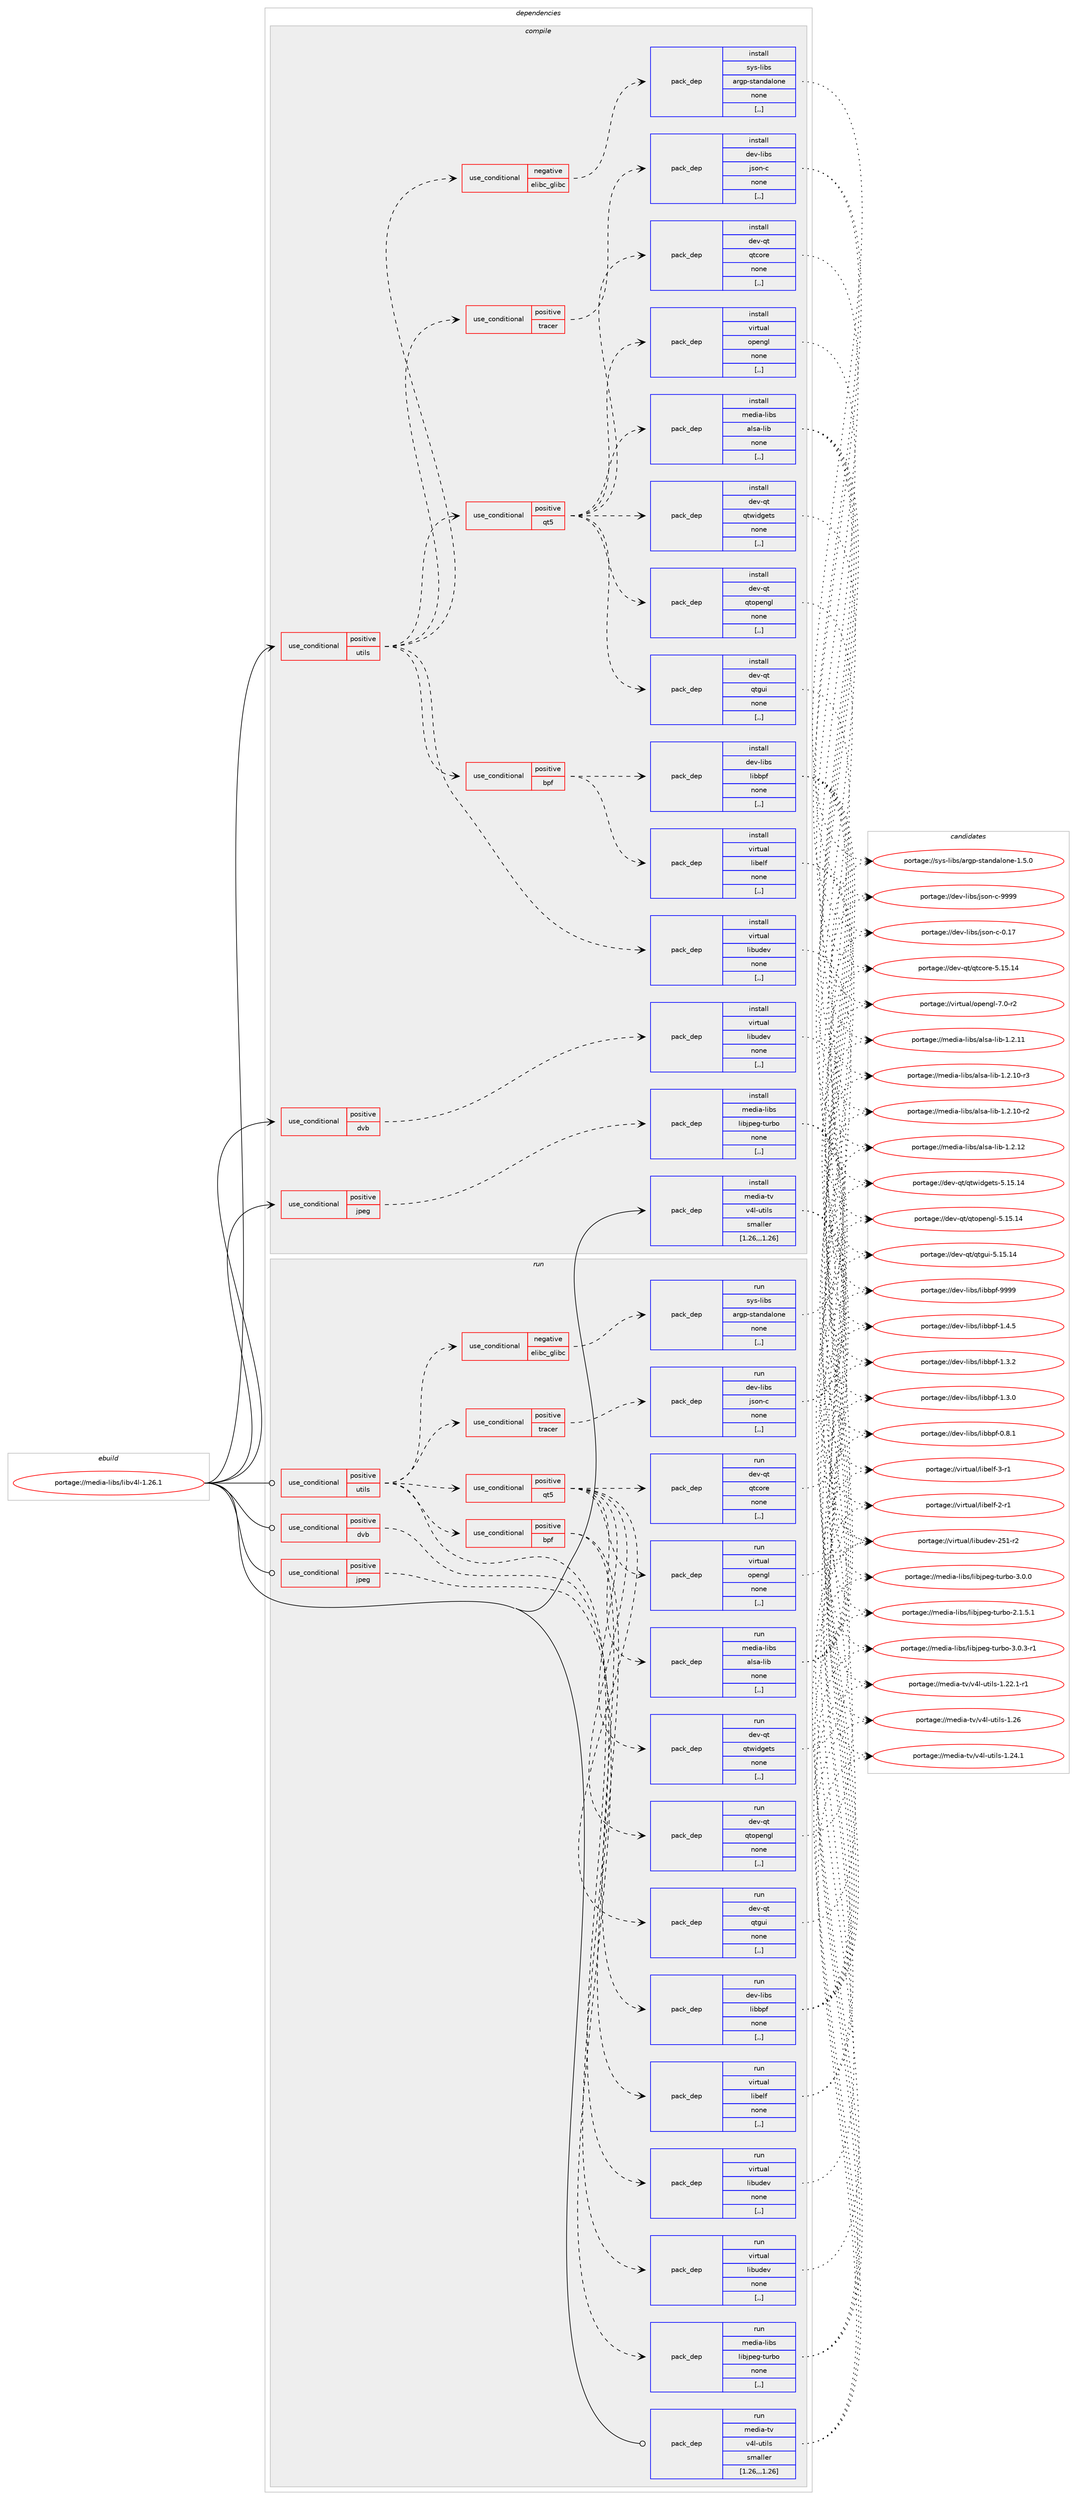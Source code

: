 digraph prolog {

# *************
# Graph options
# *************

newrank=true;
concentrate=true;
compound=true;
graph [rankdir=LR,fontname=Helvetica,fontsize=10,ranksep=1.5];#, ranksep=2.5, nodesep=0.2];
edge  [arrowhead=vee];
node  [fontname=Helvetica,fontsize=10];

# **********
# The ebuild
# **********

subgraph cluster_leftcol {
color=gray;
label=<<i>ebuild</i>>;
id [label="portage://media-libs/libv4l-1.26.1", color=red, width=4, href="../media-libs/libv4l-1.26.1.svg"];
}

# ****************
# The dependencies
# ****************

subgraph cluster_midcol {
color=gray;
label=<<i>dependencies</i>>;
subgraph cluster_compile {
fillcolor="#eeeeee";
style=filled;
label=<<i>compile</i>>;
subgraph cond76241 {
dependency301410 [label=<<TABLE BORDER="0" CELLBORDER="1" CELLSPACING="0" CELLPADDING="4"><TR><TD ROWSPAN="3" CELLPADDING="10">use_conditional</TD></TR><TR><TD>positive</TD></TR><TR><TD>dvb</TD></TR></TABLE>>, shape=none, color=red];
subgraph pack222805 {
dependency301411 [label=<<TABLE BORDER="0" CELLBORDER="1" CELLSPACING="0" CELLPADDING="4" WIDTH="220"><TR><TD ROWSPAN="6" CELLPADDING="30">pack_dep</TD></TR><TR><TD WIDTH="110">install</TD></TR><TR><TD>virtual</TD></TR><TR><TD>libudev</TD></TR><TR><TD>none</TD></TR><TR><TD>[,,]</TD></TR></TABLE>>, shape=none, color=blue];
}
dependency301410:e -> dependency301411:w [weight=20,style="dashed",arrowhead="vee"];
}
id:e -> dependency301410:w [weight=20,style="solid",arrowhead="vee"];
subgraph cond76242 {
dependency301412 [label=<<TABLE BORDER="0" CELLBORDER="1" CELLSPACING="0" CELLPADDING="4"><TR><TD ROWSPAN="3" CELLPADDING="10">use_conditional</TD></TR><TR><TD>positive</TD></TR><TR><TD>jpeg</TD></TR></TABLE>>, shape=none, color=red];
subgraph pack222806 {
dependency301413 [label=<<TABLE BORDER="0" CELLBORDER="1" CELLSPACING="0" CELLPADDING="4" WIDTH="220"><TR><TD ROWSPAN="6" CELLPADDING="30">pack_dep</TD></TR><TR><TD WIDTH="110">install</TD></TR><TR><TD>media-libs</TD></TR><TR><TD>libjpeg-turbo</TD></TR><TR><TD>none</TD></TR><TR><TD>[,,]</TD></TR></TABLE>>, shape=none, color=blue];
}
dependency301412:e -> dependency301413:w [weight=20,style="dashed",arrowhead="vee"];
}
id:e -> dependency301412:w [weight=20,style="solid",arrowhead="vee"];
subgraph cond76243 {
dependency301414 [label=<<TABLE BORDER="0" CELLBORDER="1" CELLSPACING="0" CELLPADDING="4"><TR><TD ROWSPAN="3" CELLPADDING="10">use_conditional</TD></TR><TR><TD>positive</TD></TR><TR><TD>utils</TD></TR></TABLE>>, shape=none, color=red];
subgraph cond76244 {
dependency301415 [label=<<TABLE BORDER="0" CELLBORDER="1" CELLSPACING="0" CELLPADDING="4"><TR><TD ROWSPAN="3" CELLPADDING="10">use_conditional</TD></TR><TR><TD>negative</TD></TR><TR><TD>elibc_glibc</TD></TR></TABLE>>, shape=none, color=red];
subgraph pack222807 {
dependency301416 [label=<<TABLE BORDER="0" CELLBORDER="1" CELLSPACING="0" CELLPADDING="4" WIDTH="220"><TR><TD ROWSPAN="6" CELLPADDING="30">pack_dep</TD></TR><TR><TD WIDTH="110">install</TD></TR><TR><TD>sys-libs</TD></TR><TR><TD>argp-standalone</TD></TR><TR><TD>none</TD></TR><TR><TD>[,,]</TD></TR></TABLE>>, shape=none, color=blue];
}
dependency301415:e -> dependency301416:w [weight=20,style="dashed",arrowhead="vee"];
}
dependency301414:e -> dependency301415:w [weight=20,style="dashed",arrowhead="vee"];
subgraph cond76245 {
dependency301417 [label=<<TABLE BORDER="0" CELLBORDER="1" CELLSPACING="0" CELLPADDING="4"><TR><TD ROWSPAN="3" CELLPADDING="10">use_conditional</TD></TR><TR><TD>positive</TD></TR><TR><TD>bpf</TD></TR></TABLE>>, shape=none, color=red];
subgraph pack222808 {
dependency301418 [label=<<TABLE BORDER="0" CELLBORDER="1" CELLSPACING="0" CELLPADDING="4" WIDTH="220"><TR><TD ROWSPAN="6" CELLPADDING="30">pack_dep</TD></TR><TR><TD WIDTH="110">install</TD></TR><TR><TD>dev-libs</TD></TR><TR><TD>libbpf</TD></TR><TR><TD>none</TD></TR><TR><TD>[,,]</TD></TR></TABLE>>, shape=none, color=blue];
}
dependency301417:e -> dependency301418:w [weight=20,style="dashed",arrowhead="vee"];
subgraph pack222809 {
dependency301419 [label=<<TABLE BORDER="0" CELLBORDER="1" CELLSPACING="0" CELLPADDING="4" WIDTH="220"><TR><TD ROWSPAN="6" CELLPADDING="30">pack_dep</TD></TR><TR><TD WIDTH="110">install</TD></TR><TR><TD>virtual</TD></TR><TR><TD>libelf</TD></TR><TR><TD>none</TD></TR><TR><TD>[,,]</TD></TR></TABLE>>, shape=none, color=blue];
}
dependency301417:e -> dependency301419:w [weight=20,style="dashed",arrowhead="vee"];
}
dependency301414:e -> dependency301417:w [weight=20,style="dashed",arrowhead="vee"];
subgraph cond76246 {
dependency301420 [label=<<TABLE BORDER="0" CELLBORDER="1" CELLSPACING="0" CELLPADDING="4"><TR><TD ROWSPAN="3" CELLPADDING="10">use_conditional</TD></TR><TR><TD>positive</TD></TR><TR><TD>qt5</TD></TR></TABLE>>, shape=none, color=red];
subgraph pack222810 {
dependency301421 [label=<<TABLE BORDER="0" CELLBORDER="1" CELLSPACING="0" CELLPADDING="4" WIDTH="220"><TR><TD ROWSPAN="6" CELLPADDING="30">pack_dep</TD></TR><TR><TD WIDTH="110">install</TD></TR><TR><TD>dev-qt</TD></TR><TR><TD>qtcore</TD></TR><TR><TD>none</TD></TR><TR><TD>[,,]</TD></TR></TABLE>>, shape=none, color=blue];
}
dependency301420:e -> dependency301421:w [weight=20,style="dashed",arrowhead="vee"];
subgraph pack222811 {
dependency301422 [label=<<TABLE BORDER="0" CELLBORDER="1" CELLSPACING="0" CELLPADDING="4" WIDTH="220"><TR><TD ROWSPAN="6" CELLPADDING="30">pack_dep</TD></TR><TR><TD WIDTH="110">install</TD></TR><TR><TD>dev-qt</TD></TR><TR><TD>qtgui</TD></TR><TR><TD>none</TD></TR><TR><TD>[,,]</TD></TR></TABLE>>, shape=none, color=blue];
}
dependency301420:e -> dependency301422:w [weight=20,style="dashed",arrowhead="vee"];
subgraph pack222812 {
dependency301423 [label=<<TABLE BORDER="0" CELLBORDER="1" CELLSPACING="0" CELLPADDING="4" WIDTH="220"><TR><TD ROWSPAN="6" CELLPADDING="30">pack_dep</TD></TR><TR><TD WIDTH="110">install</TD></TR><TR><TD>dev-qt</TD></TR><TR><TD>qtopengl</TD></TR><TR><TD>none</TD></TR><TR><TD>[,,]</TD></TR></TABLE>>, shape=none, color=blue];
}
dependency301420:e -> dependency301423:w [weight=20,style="dashed",arrowhead="vee"];
subgraph pack222813 {
dependency301424 [label=<<TABLE BORDER="0" CELLBORDER="1" CELLSPACING="0" CELLPADDING="4" WIDTH="220"><TR><TD ROWSPAN="6" CELLPADDING="30">pack_dep</TD></TR><TR><TD WIDTH="110">install</TD></TR><TR><TD>dev-qt</TD></TR><TR><TD>qtwidgets</TD></TR><TR><TD>none</TD></TR><TR><TD>[,,]</TD></TR></TABLE>>, shape=none, color=blue];
}
dependency301420:e -> dependency301424:w [weight=20,style="dashed",arrowhead="vee"];
subgraph pack222814 {
dependency301425 [label=<<TABLE BORDER="0" CELLBORDER="1" CELLSPACING="0" CELLPADDING="4" WIDTH="220"><TR><TD ROWSPAN="6" CELLPADDING="30">pack_dep</TD></TR><TR><TD WIDTH="110">install</TD></TR><TR><TD>media-libs</TD></TR><TR><TD>alsa-lib</TD></TR><TR><TD>none</TD></TR><TR><TD>[,,]</TD></TR></TABLE>>, shape=none, color=blue];
}
dependency301420:e -> dependency301425:w [weight=20,style="dashed",arrowhead="vee"];
subgraph pack222815 {
dependency301426 [label=<<TABLE BORDER="0" CELLBORDER="1" CELLSPACING="0" CELLPADDING="4" WIDTH="220"><TR><TD ROWSPAN="6" CELLPADDING="30">pack_dep</TD></TR><TR><TD WIDTH="110">install</TD></TR><TR><TD>virtual</TD></TR><TR><TD>opengl</TD></TR><TR><TD>none</TD></TR><TR><TD>[,,]</TD></TR></TABLE>>, shape=none, color=blue];
}
dependency301420:e -> dependency301426:w [weight=20,style="dashed",arrowhead="vee"];
}
dependency301414:e -> dependency301420:w [weight=20,style="dashed",arrowhead="vee"];
subgraph cond76247 {
dependency301427 [label=<<TABLE BORDER="0" CELLBORDER="1" CELLSPACING="0" CELLPADDING="4"><TR><TD ROWSPAN="3" CELLPADDING="10">use_conditional</TD></TR><TR><TD>positive</TD></TR><TR><TD>tracer</TD></TR></TABLE>>, shape=none, color=red];
subgraph pack222816 {
dependency301428 [label=<<TABLE BORDER="0" CELLBORDER="1" CELLSPACING="0" CELLPADDING="4" WIDTH="220"><TR><TD ROWSPAN="6" CELLPADDING="30">pack_dep</TD></TR><TR><TD WIDTH="110">install</TD></TR><TR><TD>dev-libs</TD></TR><TR><TD>json-c</TD></TR><TR><TD>none</TD></TR><TR><TD>[,,]</TD></TR></TABLE>>, shape=none, color=blue];
}
dependency301427:e -> dependency301428:w [weight=20,style="dashed",arrowhead="vee"];
}
dependency301414:e -> dependency301427:w [weight=20,style="dashed",arrowhead="vee"];
subgraph pack222817 {
dependency301429 [label=<<TABLE BORDER="0" CELLBORDER="1" CELLSPACING="0" CELLPADDING="4" WIDTH="220"><TR><TD ROWSPAN="6" CELLPADDING="30">pack_dep</TD></TR><TR><TD WIDTH="110">install</TD></TR><TR><TD>virtual</TD></TR><TR><TD>libudev</TD></TR><TR><TD>none</TD></TR><TR><TD>[,,]</TD></TR></TABLE>>, shape=none, color=blue];
}
dependency301414:e -> dependency301429:w [weight=20,style="dashed",arrowhead="vee"];
}
id:e -> dependency301414:w [weight=20,style="solid",arrowhead="vee"];
subgraph pack222818 {
dependency301430 [label=<<TABLE BORDER="0" CELLBORDER="1" CELLSPACING="0" CELLPADDING="4" WIDTH="220"><TR><TD ROWSPAN="6" CELLPADDING="30">pack_dep</TD></TR><TR><TD WIDTH="110">install</TD></TR><TR><TD>media-tv</TD></TR><TR><TD>v4l-utils</TD></TR><TR><TD>smaller</TD></TR><TR><TD>[1.26,,,1.26]</TD></TR></TABLE>>, shape=none, color=blue];
}
id:e -> dependency301430:w [weight=20,style="solid",arrowhead="vee"];
}
subgraph cluster_compileandrun {
fillcolor="#eeeeee";
style=filled;
label=<<i>compile and run</i>>;
}
subgraph cluster_run {
fillcolor="#eeeeee";
style=filled;
label=<<i>run</i>>;
subgraph cond76248 {
dependency301431 [label=<<TABLE BORDER="0" CELLBORDER="1" CELLSPACING="0" CELLPADDING="4"><TR><TD ROWSPAN="3" CELLPADDING="10">use_conditional</TD></TR><TR><TD>positive</TD></TR><TR><TD>dvb</TD></TR></TABLE>>, shape=none, color=red];
subgraph pack222819 {
dependency301432 [label=<<TABLE BORDER="0" CELLBORDER="1" CELLSPACING="0" CELLPADDING="4" WIDTH="220"><TR><TD ROWSPAN="6" CELLPADDING="30">pack_dep</TD></TR><TR><TD WIDTH="110">run</TD></TR><TR><TD>virtual</TD></TR><TR><TD>libudev</TD></TR><TR><TD>none</TD></TR><TR><TD>[,,]</TD></TR></TABLE>>, shape=none, color=blue];
}
dependency301431:e -> dependency301432:w [weight=20,style="dashed",arrowhead="vee"];
}
id:e -> dependency301431:w [weight=20,style="solid",arrowhead="odot"];
subgraph cond76249 {
dependency301433 [label=<<TABLE BORDER="0" CELLBORDER="1" CELLSPACING="0" CELLPADDING="4"><TR><TD ROWSPAN="3" CELLPADDING="10">use_conditional</TD></TR><TR><TD>positive</TD></TR><TR><TD>jpeg</TD></TR></TABLE>>, shape=none, color=red];
subgraph pack222820 {
dependency301434 [label=<<TABLE BORDER="0" CELLBORDER="1" CELLSPACING="0" CELLPADDING="4" WIDTH="220"><TR><TD ROWSPAN="6" CELLPADDING="30">pack_dep</TD></TR><TR><TD WIDTH="110">run</TD></TR><TR><TD>media-libs</TD></TR><TR><TD>libjpeg-turbo</TD></TR><TR><TD>none</TD></TR><TR><TD>[,,]</TD></TR></TABLE>>, shape=none, color=blue];
}
dependency301433:e -> dependency301434:w [weight=20,style="dashed",arrowhead="vee"];
}
id:e -> dependency301433:w [weight=20,style="solid",arrowhead="odot"];
subgraph cond76250 {
dependency301435 [label=<<TABLE BORDER="0" CELLBORDER="1" CELLSPACING="0" CELLPADDING="4"><TR><TD ROWSPAN="3" CELLPADDING="10">use_conditional</TD></TR><TR><TD>positive</TD></TR><TR><TD>utils</TD></TR></TABLE>>, shape=none, color=red];
subgraph cond76251 {
dependency301436 [label=<<TABLE BORDER="0" CELLBORDER="1" CELLSPACING="0" CELLPADDING="4"><TR><TD ROWSPAN="3" CELLPADDING="10">use_conditional</TD></TR><TR><TD>negative</TD></TR><TR><TD>elibc_glibc</TD></TR></TABLE>>, shape=none, color=red];
subgraph pack222821 {
dependency301437 [label=<<TABLE BORDER="0" CELLBORDER="1" CELLSPACING="0" CELLPADDING="4" WIDTH="220"><TR><TD ROWSPAN="6" CELLPADDING="30">pack_dep</TD></TR><TR><TD WIDTH="110">run</TD></TR><TR><TD>sys-libs</TD></TR><TR><TD>argp-standalone</TD></TR><TR><TD>none</TD></TR><TR><TD>[,,]</TD></TR></TABLE>>, shape=none, color=blue];
}
dependency301436:e -> dependency301437:w [weight=20,style="dashed",arrowhead="vee"];
}
dependency301435:e -> dependency301436:w [weight=20,style="dashed",arrowhead="vee"];
subgraph cond76252 {
dependency301438 [label=<<TABLE BORDER="0" CELLBORDER="1" CELLSPACING="0" CELLPADDING="4"><TR><TD ROWSPAN="3" CELLPADDING="10">use_conditional</TD></TR><TR><TD>positive</TD></TR><TR><TD>bpf</TD></TR></TABLE>>, shape=none, color=red];
subgraph pack222822 {
dependency301439 [label=<<TABLE BORDER="0" CELLBORDER="1" CELLSPACING="0" CELLPADDING="4" WIDTH="220"><TR><TD ROWSPAN="6" CELLPADDING="30">pack_dep</TD></TR><TR><TD WIDTH="110">run</TD></TR><TR><TD>dev-libs</TD></TR><TR><TD>libbpf</TD></TR><TR><TD>none</TD></TR><TR><TD>[,,]</TD></TR></TABLE>>, shape=none, color=blue];
}
dependency301438:e -> dependency301439:w [weight=20,style="dashed",arrowhead="vee"];
subgraph pack222823 {
dependency301440 [label=<<TABLE BORDER="0" CELLBORDER="1" CELLSPACING="0" CELLPADDING="4" WIDTH="220"><TR><TD ROWSPAN="6" CELLPADDING="30">pack_dep</TD></TR><TR><TD WIDTH="110">run</TD></TR><TR><TD>virtual</TD></TR><TR><TD>libelf</TD></TR><TR><TD>none</TD></TR><TR><TD>[,,]</TD></TR></TABLE>>, shape=none, color=blue];
}
dependency301438:e -> dependency301440:w [weight=20,style="dashed",arrowhead="vee"];
}
dependency301435:e -> dependency301438:w [weight=20,style="dashed",arrowhead="vee"];
subgraph cond76253 {
dependency301441 [label=<<TABLE BORDER="0" CELLBORDER="1" CELLSPACING="0" CELLPADDING="4"><TR><TD ROWSPAN="3" CELLPADDING="10">use_conditional</TD></TR><TR><TD>positive</TD></TR><TR><TD>qt5</TD></TR></TABLE>>, shape=none, color=red];
subgraph pack222824 {
dependency301442 [label=<<TABLE BORDER="0" CELLBORDER="1" CELLSPACING="0" CELLPADDING="4" WIDTH="220"><TR><TD ROWSPAN="6" CELLPADDING="30">pack_dep</TD></TR><TR><TD WIDTH="110">run</TD></TR><TR><TD>dev-qt</TD></TR><TR><TD>qtcore</TD></TR><TR><TD>none</TD></TR><TR><TD>[,,]</TD></TR></TABLE>>, shape=none, color=blue];
}
dependency301441:e -> dependency301442:w [weight=20,style="dashed",arrowhead="vee"];
subgraph pack222825 {
dependency301443 [label=<<TABLE BORDER="0" CELLBORDER="1" CELLSPACING="0" CELLPADDING="4" WIDTH="220"><TR><TD ROWSPAN="6" CELLPADDING="30">pack_dep</TD></TR><TR><TD WIDTH="110">run</TD></TR><TR><TD>dev-qt</TD></TR><TR><TD>qtgui</TD></TR><TR><TD>none</TD></TR><TR><TD>[,,]</TD></TR></TABLE>>, shape=none, color=blue];
}
dependency301441:e -> dependency301443:w [weight=20,style="dashed",arrowhead="vee"];
subgraph pack222826 {
dependency301444 [label=<<TABLE BORDER="0" CELLBORDER="1" CELLSPACING="0" CELLPADDING="4" WIDTH="220"><TR><TD ROWSPAN="6" CELLPADDING="30">pack_dep</TD></TR><TR><TD WIDTH="110">run</TD></TR><TR><TD>dev-qt</TD></TR><TR><TD>qtopengl</TD></TR><TR><TD>none</TD></TR><TR><TD>[,,]</TD></TR></TABLE>>, shape=none, color=blue];
}
dependency301441:e -> dependency301444:w [weight=20,style="dashed",arrowhead="vee"];
subgraph pack222827 {
dependency301445 [label=<<TABLE BORDER="0" CELLBORDER="1" CELLSPACING="0" CELLPADDING="4" WIDTH="220"><TR><TD ROWSPAN="6" CELLPADDING="30">pack_dep</TD></TR><TR><TD WIDTH="110">run</TD></TR><TR><TD>dev-qt</TD></TR><TR><TD>qtwidgets</TD></TR><TR><TD>none</TD></TR><TR><TD>[,,]</TD></TR></TABLE>>, shape=none, color=blue];
}
dependency301441:e -> dependency301445:w [weight=20,style="dashed",arrowhead="vee"];
subgraph pack222828 {
dependency301446 [label=<<TABLE BORDER="0" CELLBORDER="1" CELLSPACING="0" CELLPADDING="4" WIDTH="220"><TR><TD ROWSPAN="6" CELLPADDING="30">pack_dep</TD></TR><TR><TD WIDTH="110">run</TD></TR><TR><TD>media-libs</TD></TR><TR><TD>alsa-lib</TD></TR><TR><TD>none</TD></TR><TR><TD>[,,]</TD></TR></TABLE>>, shape=none, color=blue];
}
dependency301441:e -> dependency301446:w [weight=20,style="dashed",arrowhead="vee"];
subgraph pack222829 {
dependency301447 [label=<<TABLE BORDER="0" CELLBORDER="1" CELLSPACING="0" CELLPADDING="4" WIDTH="220"><TR><TD ROWSPAN="6" CELLPADDING="30">pack_dep</TD></TR><TR><TD WIDTH="110">run</TD></TR><TR><TD>virtual</TD></TR><TR><TD>opengl</TD></TR><TR><TD>none</TD></TR><TR><TD>[,,]</TD></TR></TABLE>>, shape=none, color=blue];
}
dependency301441:e -> dependency301447:w [weight=20,style="dashed",arrowhead="vee"];
}
dependency301435:e -> dependency301441:w [weight=20,style="dashed",arrowhead="vee"];
subgraph cond76254 {
dependency301448 [label=<<TABLE BORDER="0" CELLBORDER="1" CELLSPACING="0" CELLPADDING="4"><TR><TD ROWSPAN="3" CELLPADDING="10">use_conditional</TD></TR><TR><TD>positive</TD></TR><TR><TD>tracer</TD></TR></TABLE>>, shape=none, color=red];
subgraph pack222830 {
dependency301449 [label=<<TABLE BORDER="0" CELLBORDER="1" CELLSPACING="0" CELLPADDING="4" WIDTH="220"><TR><TD ROWSPAN="6" CELLPADDING="30">pack_dep</TD></TR><TR><TD WIDTH="110">run</TD></TR><TR><TD>dev-libs</TD></TR><TR><TD>json-c</TD></TR><TR><TD>none</TD></TR><TR><TD>[,,]</TD></TR></TABLE>>, shape=none, color=blue];
}
dependency301448:e -> dependency301449:w [weight=20,style="dashed",arrowhead="vee"];
}
dependency301435:e -> dependency301448:w [weight=20,style="dashed",arrowhead="vee"];
subgraph pack222831 {
dependency301450 [label=<<TABLE BORDER="0" CELLBORDER="1" CELLSPACING="0" CELLPADDING="4" WIDTH="220"><TR><TD ROWSPAN="6" CELLPADDING="30">pack_dep</TD></TR><TR><TD WIDTH="110">run</TD></TR><TR><TD>virtual</TD></TR><TR><TD>libudev</TD></TR><TR><TD>none</TD></TR><TR><TD>[,,]</TD></TR></TABLE>>, shape=none, color=blue];
}
dependency301435:e -> dependency301450:w [weight=20,style="dashed",arrowhead="vee"];
}
id:e -> dependency301435:w [weight=20,style="solid",arrowhead="odot"];
subgraph pack222832 {
dependency301451 [label=<<TABLE BORDER="0" CELLBORDER="1" CELLSPACING="0" CELLPADDING="4" WIDTH="220"><TR><TD ROWSPAN="6" CELLPADDING="30">pack_dep</TD></TR><TR><TD WIDTH="110">run</TD></TR><TR><TD>media-tv</TD></TR><TR><TD>v4l-utils</TD></TR><TR><TD>smaller</TD></TR><TR><TD>[1.26,,,1.26]</TD></TR></TABLE>>, shape=none, color=blue];
}
id:e -> dependency301451:w [weight=20,style="solid",arrowhead="odot"];
}
}

# **************
# The candidates
# **************

subgraph cluster_choices {
rank=same;
color=gray;
label=<<i>candidates</i>>;

subgraph choice222805 {
color=black;
nodesep=1;
choice118105114116117971084710810598117100101118455053494511450 [label="portage://virtual/libudev-251-r2", color=red, width=4,href="../virtual/libudev-251-r2.svg"];
dependency301411:e -> choice118105114116117971084710810598117100101118455053494511450:w [style=dotted,weight="100"];
}
subgraph choice222806 {
color=black;
nodesep=1;
choice109101100105974510810598115471081059810611210110345116117114981114551464846514511449 [label="portage://media-libs/libjpeg-turbo-3.0.3-r1", color=red, width=4,href="../media-libs/libjpeg-turbo-3.0.3-r1.svg"];
choice10910110010597451081059811547108105981061121011034511611711498111455146484648 [label="portage://media-libs/libjpeg-turbo-3.0.0", color=red, width=4,href="../media-libs/libjpeg-turbo-3.0.0.svg"];
choice109101100105974510810598115471081059810611210110345116117114981114550464946534649 [label="portage://media-libs/libjpeg-turbo-2.1.5.1", color=red, width=4,href="../media-libs/libjpeg-turbo-2.1.5.1.svg"];
dependency301413:e -> choice109101100105974510810598115471081059810611210110345116117114981114551464846514511449:w [style=dotted,weight="100"];
dependency301413:e -> choice10910110010597451081059811547108105981061121011034511611711498111455146484648:w [style=dotted,weight="100"];
dependency301413:e -> choice109101100105974510810598115471081059810611210110345116117114981114550464946534649:w [style=dotted,weight="100"];
}
subgraph choice222807 {
color=black;
nodesep=1;
choice11512111545108105981154797114103112451151169711010097108111110101454946534648 [label="portage://sys-libs/argp-standalone-1.5.0", color=red, width=4,href="../sys-libs/argp-standalone-1.5.0.svg"];
dependency301416:e -> choice11512111545108105981154797114103112451151169711010097108111110101454946534648:w [style=dotted,weight="100"];
}
subgraph choice222808 {
color=black;
nodesep=1;
choice10010111845108105981154710810598981121024557575757 [label="portage://dev-libs/libbpf-9999", color=red, width=4,href="../dev-libs/libbpf-9999.svg"];
choice1001011184510810598115471081059898112102454946524653 [label="portage://dev-libs/libbpf-1.4.5", color=red, width=4,href="../dev-libs/libbpf-1.4.5.svg"];
choice1001011184510810598115471081059898112102454946514650 [label="portage://dev-libs/libbpf-1.3.2", color=red, width=4,href="../dev-libs/libbpf-1.3.2.svg"];
choice1001011184510810598115471081059898112102454946514648 [label="portage://dev-libs/libbpf-1.3.0", color=red, width=4,href="../dev-libs/libbpf-1.3.0.svg"];
choice1001011184510810598115471081059898112102454846564649 [label="portage://dev-libs/libbpf-0.8.1", color=red, width=4,href="../dev-libs/libbpf-0.8.1.svg"];
dependency301418:e -> choice10010111845108105981154710810598981121024557575757:w [style=dotted,weight="100"];
dependency301418:e -> choice1001011184510810598115471081059898112102454946524653:w [style=dotted,weight="100"];
dependency301418:e -> choice1001011184510810598115471081059898112102454946514650:w [style=dotted,weight="100"];
dependency301418:e -> choice1001011184510810598115471081059898112102454946514648:w [style=dotted,weight="100"];
dependency301418:e -> choice1001011184510810598115471081059898112102454846564649:w [style=dotted,weight="100"];
}
subgraph choice222809 {
color=black;
nodesep=1;
choice11810511411611797108471081059810110810245514511449 [label="portage://virtual/libelf-3-r1", color=red, width=4,href="../virtual/libelf-3-r1.svg"];
choice11810511411611797108471081059810110810245504511449 [label="portage://virtual/libelf-2-r1", color=red, width=4,href="../virtual/libelf-2-r1.svg"];
dependency301419:e -> choice11810511411611797108471081059810110810245514511449:w [style=dotted,weight="100"];
dependency301419:e -> choice11810511411611797108471081059810110810245504511449:w [style=dotted,weight="100"];
}
subgraph choice222810 {
color=black;
nodesep=1;
choice1001011184511311647113116991111141014553464953464952 [label="portage://dev-qt/qtcore-5.15.14", color=red, width=4,href="../dev-qt/qtcore-5.15.14.svg"];
dependency301421:e -> choice1001011184511311647113116991111141014553464953464952:w [style=dotted,weight="100"];
}
subgraph choice222811 {
color=black;
nodesep=1;
choice10010111845113116471131161031171054553464953464952 [label="portage://dev-qt/qtgui-5.15.14", color=red, width=4,href="../dev-qt/qtgui-5.15.14.svg"];
dependency301422:e -> choice10010111845113116471131161031171054553464953464952:w [style=dotted,weight="100"];
}
subgraph choice222812 {
color=black;
nodesep=1;
choice10010111845113116471131161111121011101031084553464953464952 [label="portage://dev-qt/qtopengl-5.15.14", color=red, width=4,href="../dev-qt/qtopengl-5.15.14.svg"];
dependency301423:e -> choice10010111845113116471131161111121011101031084553464953464952:w [style=dotted,weight="100"];
}
subgraph choice222813 {
color=black;
nodesep=1;
choice10010111845113116471131161191051001031011161154553464953464952 [label="portage://dev-qt/qtwidgets-5.15.14", color=red, width=4,href="../dev-qt/qtwidgets-5.15.14.svg"];
dependency301424:e -> choice10010111845113116471131161191051001031011161154553464953464952:w [style=dotted,weight="100"];
}
subgraph choice222814 {
color=black;
nodesep=1;
choice109101100105974510810598115479710811597451081059845494650464950 [label="portage://media-libs/alsa-lib-1.2.12", color=red, width=4,href="../media-libs/alsa-lib-1.2.12.svg"];
choice109101100105974510810598115479710811597451081059845494650464949 [label="portage://media-libs/alsa-lib-1.2.11", color=red, width=4,href="../media-libs/alsa-lib-1.2.11.svg"];
choice1091011001059745108105981154797108115974510810598454946504649484511451 [label="portage://media-libs/alsa-lib-1.2.10-r3", color=red, width=4,href="../media-libs/alsa-lib-1.2.10-r3.svg"];
choice1091011001059745108105981154797108115974510810598454946504649484511450 [label="portage://media-libs/alsa-lib-1.2.10-r2", color=red, width=4,href="../media-libs/alsa-lib-1.2.10-r2.svg"];
dependency301425:e -> choice109101100105974510810598115479710811597451081059845494650464950:w [style=dotted,weight="100"];
dependency301425:e -> choice109101100105974510810598115479710811597451081059845494650464949:w [style=dotted,weight="100"];
dependency301425:e -> choice1091011001059745108105981154797108115974510810598454946504649484511451:w [style=dotted,weight="100"];
dependency301425:e -> choice1091011001059745108105981154797108115974510810598454946504649484511450:w [style=dotted,weight="100"];
}
subgraph choice222815 {
color=black;
nodesep=1;
choice1181051141161179710847111112101110103108455546484511450 [label="portage://virtual/opengl-7.0-r2", color=red, width=4,href="../virtual/opengl-7.0-r2.svg"];
dependency301426:e -> choice1181051141161179710847111112101110103108455546484511450:w [style=dotted,weight="100"];
}
subgraph choice222816 {
color=black;
nodesep=1;
choice10010111845108105981154710611511111045994557575757 [label="portage://dev-libs/json-c-9999", color=red, width=4,href="../dev-libs/json-c-9999.svg"];
choice10010111845108105981154710611511111045994548464955 [label="portage://dev-libs/json-c-0.17", color=red, width=4,href="../dev-libs/json-c-0.17.svg"];
dependency301428:e -> choice10010111845108105981154710611511111045994557575757:w [style=dotted,weight="100"];
dependency301428:e -> choice10010111845108105981154710611511111045994548464955:w [style=dotted,weight="100"];
}
subgraph choice222817 {
color=black;
nodesep=1;
choice118105114116117971084710810598117100101118455053494511450 [label="portage://virtual/libudev-251-r2", color=red, width=4,href="../virtual/libudev-251-r2.svg"];
dependency301429:e -> choice118105114116117971084710810598117100101118455053494511450:w [style=dotted,weight="100"];
}
subgraph choice222818 {
color=black;
nodesep=1;
choice10910110010597451161184711852108451171161051081154549465054 [label="portage://media-tv/v4l-utils-1.26", color=red, width=4,href="../media-tv/v4l-utils-1.26.svg"];
choice109101100105974511611847118521084511711610510811545494650524649 [label="portage://media-tv/v4l-utils-1.24.1", color=red, width=4,href="../media-tv/v4l-utils-1.24.1.svg"];
choice1091011001059745116118471185210845117116105108115454946505046494511449 [label="portage://media-tv/v4l-utils-1.22.1-r1", color=red, width=4,href="../media-tv/v4l-utils-1.22.1-r1.svg"];
dependency301430:e -> choice10910110010597451161184711852108451171161051081154549465054:w [style=dotted,weight="100"];
dependency301430:e -> choice109101100105974511611847118521084511711610510811545494650524649:w [style=dotted,weight="100"];
dependency301430:e -> choice1091011001059745116118471185210845117116105108115454946505046494511449:w [style=dotted,weight="100"];
}
subgraph choice222819 {
color=black;
nodesep=1;
choice118105114116117971084710810598117100101118455053494511450 [label="portage://virtual/libudev-251-r2", color=red, width=4,href="../virtual/libudev-251-r2.svg"];
dependency301432:e -> choice118105114116117971084710810598117100101118455053494511450:w [style=dotted,weight="100"];
}
subgraph choice222820 {
color=black;
nodesep=1;
choice109101100105974510810598115471081059810611210110345116117114981114551464846514511449 [label="portage://media-libs/libjpeg-turbo-3.0.3-r1", color=red, width=4,href="../media-libs/libjpeg-turbo-3.0.3-r1.svg"];
choice10910110010597451081059811547108105981061121011034511611711498111455146484648 [label="portage://media-libs/libjpeg-turbo-3.0.0", color=red, width=4,href="../media-libs/libjpeg-turbo-3.0.0.svg"];
choice109101100105974510810598115471081059810611210110345116117114981114550464946534649 [label="portage://media-libs/libjpeg-turbo-2.1.5.1", color=red, width=4,href="../media-libs/libjpeg-turbo-2.1.5.1.svg"];
dependency301434:e -> choice109101100105974510810598115471081059810611210110345116117114981114551464846514511449:w [style=dotted,weight="100"];
dependency301434:e -> choice10910110010597451081059811547108105981061121011034511611711498111455146484648:w [style=dotted,weight="100"];
dependency301434:e -> choice109101100105974510810598115471081059810611210110345116117114981114550464946534649:w [style=dotted,weight="100"];
}
subgraph choice222821 {
color=black;
nodesep=1;
choice11512111545108105981154797114103112451151169711010097108111110101454946534648 [label="portage://sys-libs/argp-standalone-1.5.0", color=red, width=4,href="../sys-libs/argp-standalone-1.5.0.svg"];
dependency301437:e -> choice11512111545108105981154797114103112451151169711010097108111110101454946534648:w [style=dotted,weight="100"];
}
subgraph choice222822 {
color=black;
nodesep=1;
choice10010111845108105981154710810598981121024557575757 [label="portage://dev-libs/libbpf-9999", color=red, width=4,href="../dev-libs/libbpf-9999.svg"];
choice1001011184510810598115471081059898112102454946524653 [label="portage://dev-libs/libbpf-1.4.5", color=red, width=4,href="../dev-libs/libbpf-1.4.5.svg"];
choice1001011184510810598115471081059898112102454946514650 [label="portage://dev-libs/libbpf-1.3.2", color=red, width=4,href="../dev-libs/libbpf-1.3.2.svg"];
choice1001011184510810598115471081059898112102454946514648 [label="portage://dev-libs/libbpf-1.3.0", color=red, width=4,href="../dev-libs/libbpf-1.3.0.svg"];
choice1001011184510810598115471081059898112102454846564649 [label="portage://dev-libs/libbpf-0.8.1", color=red, width=4,href="../dev-libs/libbpf-0.8.1.svg"];
dependency301439:e -> choice10010111845108105981154710810598981121024557575757:w [style=dotted,weight="100"];
dependency301439:e -> choice1001011184510810598115471081059898112102454946524653:w [style=dotted,weight="100"];
dependency301439:e -> choice1001011184510810598115471081059898112102454946514650:w [style=dotted,weight="100"];
dependency301439:e -> choice1001011184510810598115471081059898112102454946514648:w [style=dotted,weight="100"];
dependency301439:e -> choice1001011184510810598115471081059898112102454846564649:w [style=dotted,weight="100"];
}
subgraph choice222823 {
color=black;
nodesep=1;
choice11810511411611797108471081059810110810245514511449 [label="portage://virtual/libelf-3-r1", color=red, width=4,href="../virtual/libelf-3-r1.svg"];
choice11810511411611797108471081059810110810245504511449 [label="portage://virtual/libelf-2-r1", color=red, width=4,href="../virtual/libelf-2-r1.svg"];
dependency301440:e -> choice11810511411611797108471081059810110810245514511449:w [style=dotted,weight="100"];
dependency301440:e -> choice11810511411611797108471081059810110810245504511449:w [style=dotted,weight="100"];
}
subgraph choice222824 {
color=black;
nodesep=1;
choice1001011184511311647113116991111141014553464953464952 [label="portage://dev-qt/qtcore-5.15.14", color=red, width=4,href="../dev-qt/qtcore-5.15.14.svg"];
dependency301442:e -> choice1001011184511311647113116991111141014553464953464952:w [style=dotted,weight="100"];
}
subgraph choice222825 {
color=black;
nodesep=1;
choice10010111845113116471131161031171054553464953464952 [label="portage://dev-qt/qtgui-5.15.14", color=red, width=4,href="../dev-qt/qtgui-5.15.14.svg"];
dependency301443:e -> choice10010111845113116471131161031171054553464953464952:w [style=dotted,weight="100"];
}
subgraph choice222826 {
color=black;
nodesep=1;
choice10010111845113116471131161111121011101031084553464953464952 [label="portage://dev-qt/qtopengl-5.15.14", color=red, width=4,href="../dev-qt/qtopengl-5.15.14.svg"];
dependency301444:e -> choice10010111845113116471131161111121011101031084553464953464952:w [style=dotted,weight="100"];
}
subgraph choice222827 {
color=black;
nodesep=1;
choice10010111845113116471131161191051001031011161154553464953464952 [label="portage://dev-qt/qtwidgets-5.15.14", color=red, width=4,href="../dev-qt/qtwidgets-5.15.14.svg"];
dependency301445:e -> choice10010111845113116471131161191051001031011161154553464953464952:w [style=dotted,weight="100"];
}
subgraph choice222828 {
color=black;
nodesep=1;
choice109101100105974510810598115479710811597451081059845494650464950 [label="portage://media-libs/alsa-lib-1.2.12", color=red, width=4,href="../media-libs/alsa-lib-1.2.12.svg"];
choice109101100105974510810598115479710811597451081059845494650464949 [label="portage://media-libs/alsa-lib-1.2.11", color=red, width=4,href="../media-libs/alsa-lib-1.2.11.svg"];
choice1091011001059745108105981154797108115974510810598454946504649484511451 [label="portage://media-libs/alsa-lib-1.2.10-r3", color=red, width=4,href="../media-libs/alsa-lib-1.2.10-r3.svg"];
choice1091011001059745108105981154797108115974510810598454946504649484511450 [label="portage://media-libs/alsa-lib-1.2.10-r2", color=red, width=4,href="../media-libs/alsa-lib-1.2.10-r2.svg"];
dependency301446:e -> choice109101100105974510810598115479710811597451081059845494650464950:w [style=dotted,weight="100"];
dependency301446:e -> choice109101100105974510810598115479710811597451081059845494650464949:w [style=dotted,weight="100"];
dependency301446:e -> choice1091011001059745108105981154797108115974510810598454946504649484511451:w [style=dotted,weight="100"];
dependency301446:e -> choice1091011001059745108105981154797108115974510810598454946504649484511450:w [style=dotted,weight="100"];
}
subgraph choice222829 {
color=black;
nodesep=1;
choice1181051141161179710847111112101110103108455546484511450 [label="portage://virtual/opengl-7.0-r2", color=red, width=4,href="../virtual/opengl-7.0-r2.svg"];
dependency301447:e -> choice1181051141161179710847111112101110103108455546484511450:w [style=dotted,weight="100"];
}
subgraph choice222830 {
color=black;
nodesep=1;
choice10010111845108105981154710611511111045994557575757 [label="portage://dev-libs/json-c-9999", color=red, width=4,href="../dev-libs/json-c-9999.svg"];
choice10010111845108105981154710611511111045994548464955 [label="portage://dev-libs/json-c-0.17", color=red, width=4,href="../dev-libs/json-c-0.17.svg"];
dependency301449:e -> choice10010111845108105981154710611511111045994557575757:w [style=dotted,weight="100"];
dependency301449:e -> choice10010111845108105981154710611511111045994548464955:w [style=dotted,weight="100"];
}
subgraph choice222831 {
color=black;
nodesep=1;
choice118105114116117971084710810598117100101118455053494511450 [label="portage://virtual/libudev-251-r2", color=red, width=4,href="../virtual/libudev-251-r2.svg"];
dependency301450:e -> choice118105114116117971084710810598117100101118455053494511450:w [style=dotted,weight="100"];
}
subgraph choice222832 {
color=black;
nodesep=1;
choice10910110010597451161184711852108451171161051081154549465054 [label="portage://media-tv/v4l-utils-1.26", color=red, width=4,href="../media-tv/v4l-utils-1.26.svg"];
choice109101100105974511611847118521084511711610510811545494650524649 [label="portage://media-tv/v4l-utils-1.24.1", color=red, width=4,href="../media-tv/v4l-utils-1.24.1.svg"];
choice1091011001059745116118471185210845117116105108115454946505046494511449 [label="portage://media-tv/v4l-utils-1.22.1-r1", color=red, width=4,href="../media-tv/v4l-utils-1.22.1-r1.svg"];
dependency301451:e -> choice10910110010597451161184711852108451171161051081154549465054:w [style=dotted,weight="100"];
dependency301451:e -> choice109101100105974511611847118521084511711610510811545494650524649:w [style=dotted,weight="100"];
dependency301451:e -> choice1091011001059745116118471185210845117116105108115454946505046494511449:w [style=dotted,weight="100"];
}
}

}
